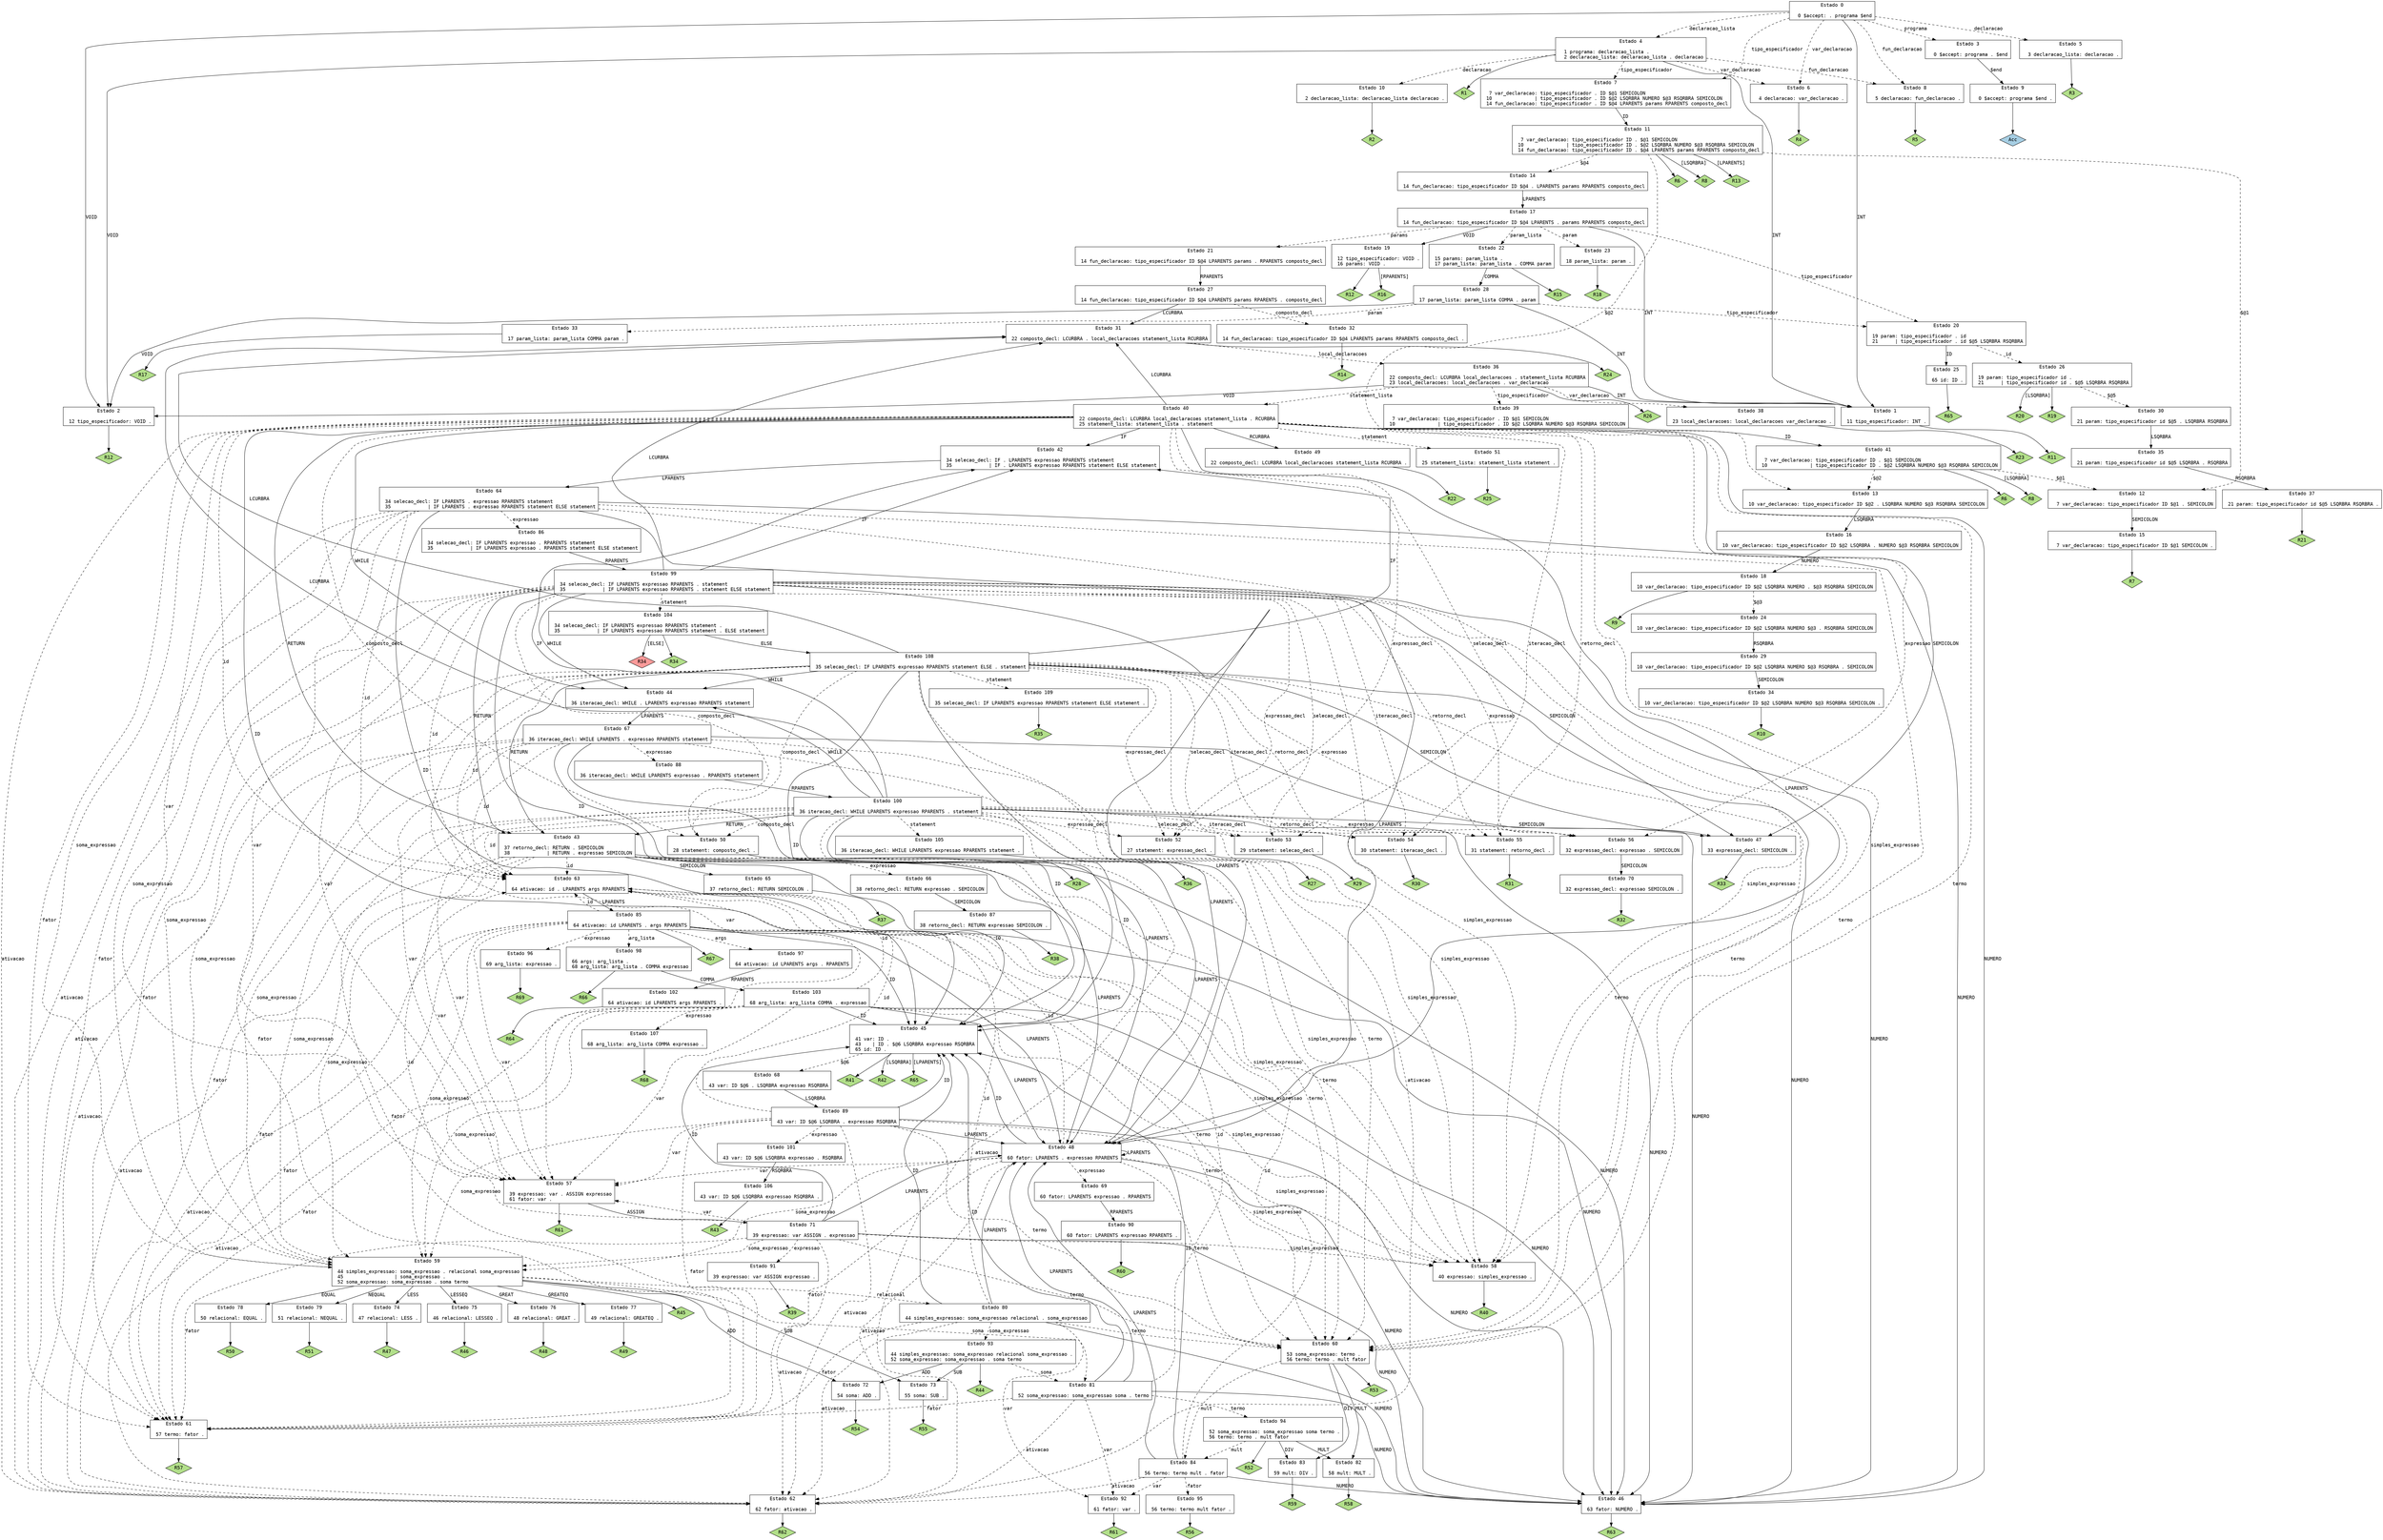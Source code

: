 // Gerado por GNU Bison 3.0.2.
// Relate erros para <bug-bison@gnu.org>.
// Site: <http://www.gnu.org/software/bison/>.

digraph "anasint2.y"
{
  node [fontname = courier, shape = box, colorscheme = paired6]
  edge [fontname = courier]

  0 [label="Estado 0\n\l  0 $accept: . programa $end\l"]
  0 -> 1 [style=solid label="INT"]
  0 -> 2 [style=solid label="VOID"]
  0 -> 3 [style=dashed label="programa"]
  0 -> 4 [style=dashed label="declaracao_lista"]
  0 -> 5 [style=dashed label="declaracao"]
  0 -> 6 [style=dashed label="var_declaracao"]
  0 -> 7 [style=dashed label="tipo_especificador"]
  0 -> 8 [style=dashed label="fun_declaracao"]
  1 [label="Estado 1\n\l 11 tipo_especificador: INT .\l"]
  1 -> "1R11" [style=solid]
 "1R11" [label="R11", fillcolor=3, shape=diamond, style=filled]
  2 [label="Estado 2\n\l 12 tipo_especificador: VOID .\l"]
  2 -> "2R12" [style=solid]
 "2R12" [label="R12", fillcolor=3, shape=diamond, style=filled]
  3 [label="Estado 3\n\l  0 $accept: programa . $end\l"]
  3 -> 9 [style=solid label="$end"]
  4 [label="Estado 4\n\l  1 programa: declaracao_lista .\l  2 declaracao_lista: declaracao_lista . declaracao\l"]
  4 -> 1 [style=solid label="INT"]
  4 -> 2 [style=solid label="VOID"]
  4 -> 10 [style=dashed label="declaracao"]
  4 -> 6 [style=dashed label="var_declaracao"]
  4 -> 7 [style=dashed label="tipo_especificador"]
  4 -> 8 [style=dashed label="fun_declaracao"]
  4 -> "4R1" [style=solid]
 "4R1" [label="R1", fillcolor=3, shape=diamond, style=filled]
  5 [label="Estado 5\n\l  3 declaracao_lista: declaracao .\l"]
  5 -> "5R3" [style=solid]
 "5R3" [label="R3", fillcolor=3, shape=diamond, style=filled]
  6 [label="Estado 6\n\l  4 declaracao: var_declaracao .\l"]
  6 -> "6R4" [style=solid]
 "6R4" [label="R4", fillcolor=3, shape=diamond, style=filled]
  7 [label="Estado 7\n\l  7 var_declaracao: tipo_especificador . ID $@1 SEMICOLON\l 10               | tipo_especificador . ID $@2 LSQRBRA NUMERO $@3 RSQRBRA SEMICOLON\l 14 fun_declaracao: tipo_especificador . ID $@4 LPARENTS params RPARENTS composto_decl\l"]
  7 -> 11 [style=solid label="ID"]
  8 [label="Estado 8\n\l  5 declaracao: fun_declaracao .\l"]
  8 -> "8R5" [style=solid]
 "8R5" [label="R5", fillcolor=3, shape=diamond, style=filled]
  9 [label="Estado 9\n\l  0 $accept: programa $end .\l"]
  9 -> "9R0" [style=solid]
 "9R0" [label="Acc", fillcolor=1, shape=diamond, style=filled]
  10 [label="Estado 10\n\l  2 declaracao_lista: declaracao_lista declaracao .\l"]
  10 -> "10R2" [style=solid]
 "10R2" [label="R2", fillcolor=3, shape=diamond, style=filled]
  11 [label="Estado 11\n\l  7 var_declaracao: tipo_especificador ID . $@1 SEMICOLON\l 10               | tipo_especificador ID . $@2 LSQRBRA NUMERO $@3 RSQRBRA SEMICOLON\l 14 fun_declaracao: tipo_especificador ID . $@4 LPARENTS params RPARENTS composto_decl\l"]
  11 -> 12 [style=dashed label="$@1"]
  11 -> 13 [style=dashed label="$@2"]
  11 -> 14 [style=dashed label="$@4"]
  11 -> "11R6" [style=solid]
 "11R6" [label="R6", fillcolor=3, shape=diamond, style=filled]
  11 -> "11R8" [label="[LSQRBRA]", style=solid]
 "11R8" [label="R8", fillcolor=3, shape=diamond, style=filled]
  11 -> "11R13" [label="[LPARENTS]", style=solid]
 "11R13" [label="R13", fillcolor=3, shape=diamond, style=filled]
  12 [label="Estado 12\n\l  7 var_declaracao: tipo_especificador ID $@1 . SEMICOLON\l"]
  12 -> 15 [style=solid label="SEMICOLON"]
  13 [label="Estado 13\n\l 10 var_declaracao: tipo_especificador ID $@2 . LSQRBRA NUMERO $@3 RSQRBRA SEMICOLON\l"]
  13 -> 16 [style=solid label="LSQRBRA"]
  14 [label="Estado 14\n\l 14 fun_declaracao: tipo_especificador ID $@4 . LPARENTS params RPARENTS composto_decl\l"]
  14 -> 17 [style=solid label="LPARENTS"]
  15 [label="Estado 15\n\l  7 var_declaracao: tipo_especificador ID $@1 SEMICOLON .\l"]
  15 -> "15R7" [style=solid]
 "15R7" [label="R7", fillcolor=3, shape=diamond, style=filled]
  16 [label="Estado 16\n\l 10 var_declaracao: tipo_especificador ID $@2 LSQRBRA . NUMERO $@3 RSQRBRA SEMICOLON\l"]
  16 -> 18 [style=solid label="NUMERO"]
  17 [label="Estado 17\n\l 14 fun_declaracao: tipo_especificador ID $@4 LPARENTS . params RPARENTS composto_decl\l"]
  17 -> 1 [style=solid label="INT"]
  17 -> 19 [style=solid label="VOID"]
  17 -> 20 [style=dashed label="tipo_especificador"]
  17 -> 21 [style=dashed label="params"]
  17 -> 22 [style=dashed label="param_lista"]
  17 -> 23 [style=dashed label="param"]
  18 [label="Estado 18\n\l 10 var_declaracao: tipo_especificador ID $@2 LSQRBRA NUMERO . $@3 RSQRBRA SEMICOLON\l"]
  18 -> 24 [style=dashed label="$@3"]
  18 -> "18R9" [style=solid]
 "18R9" [label="R9", fillcolor=3, shape=diamond, style=filled]
  19 [label="Estado 19\n\l 12 tipo_especificador: VOID .\l 16 params: VOID .\l"]
  19 -> "19R12" [style=solid]
 "19R12" [label="R12", fillcolor=3, shape=diamond, style=filled]
  19 -> "19R16" [label="[RPARENTS]", style=solid]
 "19R16" [label="R16", fillcolor=3, shape=diamond, style=filled]
  20 [label="Estado 20\n\l 19 param: tipo_especificador . id\l 21      | tipo_especificador . id $@5 LSQRBRA RSQRBRA\l"]
  20 -> 25 [style=solid label="ID"]
  20 -> 26 [style=dashed label="id"]
  21 [label="Estado 21\n\l 14 fun_declaracao: tipo_especificador ID $@4 LPARENTS params . RPARENTS composto_decl\l"]
  21 -> 27 [style=solid label="RPARENTS"]
  22 [label="Estado 22\n\l 15 params: param_lista .\l 17 param_lista: param_lista . COMMA param\l"]
  22 -> 28 [style=solid label="COMMA"]
  22 -> "22R15" [style=solid]
 "22R15" [label="R15", fillcolor=3, shape=diamond, style=filled]
  23 [label="Estado 23\n\l 18 param_lista: param .\l"]
  23 -> "23R18" [style=solid]
 "23R18" [label="R18", fillcolor=3, shape=diamond, style=filled]
  24 [label="Estado 24\n\l 10 var_declaracao: tipo_especificador ID $@2 LSQRBRA NUMERO $@3 . RSQRBRA SEMICOLON\l"]
  24 -> 29 [style=solid label="RSQRBRA"]
  25 [label="Estado 25\n\l 65 id: ID .\l"]
  25 -> "25R65" [style=solid]
 "25R65" [label="R65", fillcolor=3, shape=diamond, style=filled]
  26 [label="Estado 26\n\l 19 param: tipo_especificador id .\l 21      | tipo_especificador id . $@5 LSQRBRA RSQRBRA\l"]
  26 -> 30 [style=dashed label="$@5"]
  26 -> "26R19" [style=solid]
 "26R19" [label="R19", fillcolor=3, shape=diamond, style=filled]
  26 -> "26R20" [label="[LSQRBRA]", style=solid]
 "26R20" [label="R20", fillcolor=3, shape=diamond, style=filled]
  27 [label="Estado 27\n\l 14 fun_declaracao: tipo_especificador ID $@4 LPARENTS params RPARENTS . composto_decl\l"]
  27 -> 31 [style=solid label="LCURBRA"]
  27 -> 32 [style=dashed label="composto_decl"]
  28 [label="Estado 28\n\l 17 param_lista: param_lista COMMA . param\l"]
  28 -> 1 [style=solid label="INT"]
  28 -> 2 [style=solid label="VOID"]
  28 -> 20 [style=dashed label="tipo_especificador"]
  28 -> 33 [style=dashed label="param"]
  29 [label="Estado 29\n\l 10 var_declaracao: tipo_especificador ID $@2 LSQRBRA NUMERO $@3 RSQRBRA . SEMICOLON\l"]
  29 -> 34 [style=solid label="SEMICOLON"]
  30 [label="Estado 30\n\l 21 param: tipo_especificador id $@5 . LSQRBRA RSQRBRA\l"]
  30 -> 35 [style=solid label="LSQRBRA"]
  31 [label="Estado 31\n\l 22 composto_decl: LCURBRA . local_declaracoes statement_lista RCURBRA\l"]
  31 -> 36 [style=dashed label="local_declaracoes"]
  31 -> "31R24" [style=solid]
 "31R24" [label="R24", fillcolor=3, shape=diamond, style=filled]
  32 [label="Estado 32\n\l 14 fun_declaracao: tipo_especificador ID $@4 LPARENTS params RPARENTS composto_decl .\l"]
  32 -> "32R14" [style=solid]
 "32R14" [label="R14", fillcolor=3, shape=diamond, style=filled]
  33 [label="Estado 33\n\l 17 param_lista: param_lista COMMA param .\l"]
  33 -> "33R17" [style=solid]
 "33R17" [label="R17", fillcolor=3, shape=diamond, style=filled]
  34 [label="Estado 34\n\l 10 var_declaracao: tipo_especificador ID $@2 LSQRBRA NUMERO $@3 RSQRBRA SEMICOLON .\l"]
  34 -> "34R10" [style=solid]
 "34R10" [label="R10", fillcolor=3, shape=diamond, style=filled]
  35 [label="Estado 35\n\l 21 param: tipo_especificador id $@5 LSQRBRA . RSQRBRA\l"]
  35 -> 37 [style=solid label="RSQRBRA"]
  36 [label="Estado 36\n\l 22 composto_decl: LCURBRA local_declaracoes . statement_lista RCURBRA\l 23 local_declaracoes: local_declaracoes . var_declaracao\l"]
  36 -> 1 [style=solid label="INT"]
  36 -> 2 [style=solid label="VOID"]
  36 -> 38 [style=dashed label="var_declaracao"]
  36 -> 39 [style=dashed label="tipo_especificador"]
  36 -> 40 [style=dashed label="statement_lista"]
  36 -> "36R26" [style=solid]
 "36R26" [label="R26", fillcolor=3, shape=diamond, style=filled]
  37 [label="Estado 37\n\l 21 param: tipo_especificador id $@5 LSQRBRA RSQRBRA .\l"]
  37 -> "37R21" [style=solid]
 "37R21" [label="R21", fillcolor=3, shape=diamond, style=filled]
  38 [label="Estado 38\n\l 23 local_declaracoes: local_declaracoes var_declaracao .\l"]
  38 -> "38R23" [style=solid]
 "38R23" [label="R23", fillcolor=3, shape=diamond, style=filled]
  39 [label="Estado 39\n\l  7 var_declaracao: tipo_especificador . ID $@1 SEMICOLON\l 10               | tipo_especificador . ID $@2 LSQRBRA NUMERO $@3 RSQRBRA SEMICOLON\l"]
  39 -> 41 [style=solid label="ID"]
  40 [label="Estado 40\n\l 22 composto_decl: LCURBRA local_declaracoes statement_lista . RCURBRA\l 25 statement_lista: statement_lista . statement\l"]
  40 -> 42 [style=solid label="IF"]
  40 -> 43 [style=solid label="RETURN"]
  40 -> 44 [style=solid label="WHILE"]
  40 -> 45 [style=solid label="ID"]
  40 -> 46 [style=solid label="NUMERO"]
  40 -> 47 [style=solid label="SEMICOLON"]
  40 -> 48 [style=solid label="LPARENTS"]
  40 -> 31 [style=solid label="LCURBRA"]
  40 -> 49 [style=solid label="RCURBRA"]
  40 -> 50 [style=dashed label="composto_decl"]
  40 -> 51 [style=dashed label="statement"]
  40 -> 52 [style=dashed label="expressao_decl"]
  40 -> 53 [style=dashed label="selecao_decl"]
  40 -> 54 [style=dashed label="iteracao_decl"]
  40 -> 55 [style=dashed label="retorno_decl"]
  40 -> 56 [style=dashed label="expressao"]
  40 -> 57 [style=dashed label="var"]
  40 -> 58 [style=dashed label="simples_expressao"]
  40 -> 59 [style=dashed label="soma_expressao"]
  40 -> 60 [style=dashed label="termo"]
  40 -> 61 [style=dashed label="fator"]
  40 -> 62 [style=dashed label="ativacao"]
  40 -> 63 [style=dashed label="id"]
  41 [label="Estado 41\n\l  7 var_declaracao: tipo_especificador ID . $@1 SEMICOLON\l 10               | tipo_especificador ID . $@2 LSQRBRA NUMERO $@3 RSQRBRA SEMICOLON\l"]
  41 -> 12 [style=dashed label="$@1"]
  41 -> 13 [style=dashed label="$@2"]
  41 -> "41R6" [style=solid]
 "41R6" [label="R6", fillcolor=3, shape=diamond, style=filled]
  41 -> "41R8" [label="[LSQRBRA]", style=solid]
 "41R8" [label="R8", fillcolor=3, shape=diamond, style=filled]
  42 [label="Estado 42\n\l 34 selecao_decl: IF . LPARENTS expressao RPARENTS statement\l 35             | IF . LPARENTS expressao RPARENTS statement ELSE statement\l"]
  42 -> 64 [style=solid label="LPARENTS"]
  43 [label="Estado 43\n\l 37 retorno_decl: RETURN . SEMICOLON\l 38             | RETURN . expressao SEMICOLON\l"]
  43 -> 45 [style=solid label="ID"]
  43 -> 46 [style=solid label="NUMERO"]
  43 -> 65 [style=solid label="SEMICOLON"]
  43 -> 48 [style=solid label="LPARENTS"]
  43 -> 66 [style=dashed label="expressao"]
  43 -> 57 [style=dashed label="var"]
  43 -> 58 [style=dashed label="simples_expressao"]
  43 -> 59 [style=dashed label="soma_expressao"]
  43 -> 60 [style=dashed label="termo"]
  43 -> 61 [style=dashed label="fator"]
  43 -> 62 [style=dashed label="ativacao"]
  43 -> 63 [style=dashed label="id"]
  44 [label="Estado 44\n\l 36 iteracao_decl: WHILE . LPARENTS expressao RPARENTS statement\l"]
  44 -> 67 [style=solid label="LPARENTS"]
  45 [label="Estado 45\n\l 41 var: ID .\l 43    | ID . $@6 LSQRBRA expressao RSQRBRA\l 65 id: ID .\l"]
  45 -> 68 [style=dashed label="$@6"]
  45 -> "45R41" [style=solid]
 "45R41" [label="R41", fillcolor=3, shape=diamond, style=filled]
  45 -> "45R42" [label="[LSQRBRA]", style=solid]
 "45R42" [label="R42", fillcolor=3, shape=diamond, style=filled]
  45 -> "45R65" [label="[LPARENTS]", style=solid]
 "45R65" [label="R65", fillcolor=3, shape=diamond, style=filled]
  46 [label="Estado 46\n\l 63 fator: NUMERO .\l"]
  46 -> "46R63" [style=solid]
 "46R63" [label="R63", fillcolor=3, shape=diamond, style=filled]
  47 [label="Estado 47\n\l 33 expressao_decl: SEMICOLON .\l"]
  47 -> "47R33" [style=solid]
 "47R33" [label="R33", fillcolor=3, shape=diamond, style=filled]
  48 [label="Estado 48\n\l 60 fator: LPARENTS . expressao RPARENTS\l"]
  48 -> 45 [style=solid label="ID"]
  48 -> 46 [style=solid label="NUMERO"]
  48 -> 48 [style=solid label="LPARENTS"]
  48 -> 69 [style=dashed label="expressao"]
  48 -> 57 [style=dashed label="var"]
  48 -> 58 [style=dashed label="simples_expressao"]
  48 -> 59 [style=dashed label="soma_expressao"]
  48 -> 60 [style=dashed label="termo"]
  48 -> 61 [style=dashed label="fator"]
  48 -> 62 [style=dashed label="ativacao"]
  48 -> 63 [style=dashed label="id"]
  49 [label="Estado 49\n\l 22 composto_decl: LCURBRA local_declaracoes statement_lista RCURBRA .\l"]
  49 -> "49R22" [style=solid]
 "49R22" [label="R22", fillcolor=3, shape=diamond, style=filled]
  50 [label="Estado 50\n\l 28 statement: composto_decl .\l"]
  50 -> "50R28" [style=solid]
 "50R28" [label="R28", fillcolor=3, shape=diamond, style=filled]
  51 [label="Estado 51\n\l 25 statement_lista: statement_lista statement .\l"]
  51 -> "51R25" [style=solid]
 "51R25" [label="R25", fillcolor=3, shape=diamond, style=filled]
  52 [label="Estado 52\n\l 27 statement: expressao_decl .\l"]
  52 -> "52R27" [style=solid]
 "52R27" [label="R27", fillcolor=3, shape=diamond, style=filled]
  53 [label="Estado 53\n\l 29 statement: selecao_decl .\l"]
  53 -> "53R29" [style=solid]
 "53R29" [label="R29", fillcolor=3, shape=diamond, style=filled]
  54 [label="Estado 54\n\l 30 statement: iteracao_decl .\l"]
  54 -> "54R30" [style=solid]
 "54R30" [label="R30", fillcolor=3, shape=diamond, style=filled]
  55 [label="Estado 55\n\l 31 statement: retorno_decl .\l"]
  55 -> "55R31" [style=solid]
 "55R31" [label="R31", fillcolor=3, shape=diamond, style=filled]
  56 [label="Estado 56\n\l 32 expressao_decl: expressao . SEMICOLON\l"]
  56 -> 70 [style=solid label="SEMICOLON"]
  57 [label="Estado 57\n\l 39 expressao: var . ASSIGN expressao\l 61 fator: var .\l"]
  57 -> 71 [style=solid label="ASSIGN"]
  57 -> "57R61" [style=solid]
 "57R61" [label="R61", fillcolor=3, shape=diamond, style=filled]
  58 [label="Estado 58\n\l 40 expressao: simples_expressao .\l"]
  58 -> "58R40" [style=solid]
 "58R40" [label="R40", fillcolor=3, shape=diamond, style=filled]
  59 [label="Estado 59\n\l 44 simples_expressao: soma_expressao . relacional soma_expressao\l 45                  | soma_expressao .\l 52 soma_expressao: soma_expressao . soma termo\l"]
  59 -> 72 [style=solid label="ADD"]
  59 -> 73 [style=solid label="SUB"]
  59 -> 74 [style=solid label="LESS"]
  59 -> 75 [style=solid label="LESSEQ"]
  59 -> 76 [style=solid label="GREAT"]
  59 -> 77 [style=solid label="GREATEQ"]
  59 -> 78 [style=solid label="EQUAL"]
  59 -> 79 [style=solid label="NEQUAL"]
  59 -> 80 [style=dashed label="relacional"]
  59 -> 81 [style=dashed label="soma"]
  59 -> "59R45" [style=solid]
 "59R45" [label="R45", fillcolor=3, shape=diamond, style=filled]
  60 [label="Estado 60\n\l 53 soma_expressao: termo .\l 56 termo: termo . mult fator\l"]
  60 -> 82 [style=solid label="MULT"]
  60 -> 83 [style=solid label="DIV"]
  60 -> 84 [style=dashed label="mult"]
  60 -> "60R53" [style=solid]
 "60R53" [label="R53", fillcolor=3, shape=diamond, style=filled]
  61 [label="Estado 61\n\l 57 termo: fator .\l"]
  61 -> "61R57" [style=solid]
 "61R57" [label="R57", fillcolor=3, shape=diamond, style=filled]
  62 [label="Estado 62\n\l 62 fator: ativacao .\l"]
  62 -> "62R62" [style=solid]
 "62R62" [label="R62", fillcolor=3, shape=diamond, style=filled]
  63 [label="Estado 63\n\l 64 ativacao: id . LPARENTS args RPARENTS\l"]
  63 -> 85 [style=solid label="LPARENTS"]
  64 [label="Estado 64\n\l 34 selecao_decl: IF LPARENTS . expressao RPARENTS statement\l 35             | IF LPARENTS . expressao RPARENTS statement ELSE statement\l"]
  64 -> 45 [style=solid label="ID"]
  64 -> 46 [style=solid label="NUMERO"]
  64 -> 48 [style=solid label="LPARENTS"]
  64 -> 86 [style=dashed label="expressao"]
  64 -> 57 [style=dashed label="var"]
  64 -> 58 [style=dashed label="simples_expressao"]
  64 -> 59 [style=dashed label="soma_expressao"]
  64 -> 60 [style=dashed label="termo"]
  64 -> 61 [style=dashed label="fator"]
  64 -> 62 [style=dashed label="ativacao"]
  64 -> 63 [style=dashed label="id"]
  65 [label="Estado 65\n\l 37 retorno_decl: RETURN SEMICOLON .\l"]
  65 -> "65R37" [style=solid]
 "65R37" [label="R37", fillcolor=3, shape=diamond, style=filled]
  66 [label="Estado 66\n\l 38 retorno_decl: RETURN expressao . SEMICOLON\l"]
  66 -> 87 [style=solid label="SEMICOLON"]
  67 [label="Estado 67\n\l 36 iteracao_decl: WHILE LPARENTS . expressao RPARENTS statement\l"]
  67 -> 45 [style=solid label="ID"]
  67 -> 46 [style=solid label="NUMERO"]
  67 -> 48 [style=solid label="LPARENTS"]
  67 -> 88 [style=dashed label="expressao"]
  67 -> 57 [style=dashed label="var"]
  67 -> 58 [style=dashed label="simples_expressao"]
  67 -> 59 [style=dashed label="soma_expressao"]
  67 -> 60 [style=dashed label="termo"]
  67 -> 61 [style=dashed label="fator"]
  67 -> 62 [style=dashed label="ativacao"]
  67 -> 63 [style=dashed label="id"]
  68 [label="Estado 68\n\l 43 var: ID $@6 . LSQRBRA expressao RSQRBRA\l"]
  68 -> 89 [style=solid label="LSQRBRA"]
  69 [label="Estado 69\n\l 60 fator: LPARENTS expressao . RPARENTS\l"]
  69 -> 90 [style=solid label="RPARENTS"]
  70 [label="Estado 70\n\l 32 expressao_decl: expressao SEMICOLON .\l"]
  70 -> "70R32" [style=solid]
 "70R32" [label="R32", fillcolor=3, shape=diamond, style=filled]
  71 [label="Estado 71\n\l 39 expressao: var ASSIGN . expressao\l"]
  71 -> 45 [style=solid label="ID"]
  71 -> 46 [style=solid label="NUMERO"]
  71 -> 48 [style=solid label="LPARENTS"]
  71 -> 91 [style=dashed label="expressao"]
  71 -> 57 [style=dashed label="var"]
  71 -> 58 [style=dashed label="simples_expressao"]
  71 -> 59 [style=dashed label="soma_expressao"]
  71 -> 60 [style=dashed label="termo"]
  71 -> 61 [style=dashed label="fator"]
  71 -> 62 [style=dashed label="ativacao"]
  71 -> 63 [style=dashed label="id"]
  72 [label="Estado 72\n\l 54 soma: ADD .\l"]
  72 -> "72R54" [style=solid]
 "72R54" [label="R54", fillcolor=3, shape=diamond, style=filled]
  73 [label="Estado 73\n\l 55 soma: SUB .\l"]
  73 -> "73R55" [style=solid]
 "73R55" [label="R55", fillcolor=3, shape=diamond, style=filled]
  74 [label="Estado 74\n\l 47 relacional: LESS .\l"]
  74 -> "74R47" [style=solid]
 "74R47" [label="R47", fillcolor=3, shape=diamond, style=filled]
  75 [label="Estado 75\n\l 46 relacional: LESSEQ .\l"]
  75 -> "75R46" [style=solid]
 "75R46" [label="R46", fillcolor=3, shape=diamond, style=filled]
  76 [label="Estado 76\n\l 48 relacional: GREAT .\l"]
  76 -> "76R48" [style=solid]
 "76R48" [label="R48", fillcolor=3, shape=diamond, style=filled]
  77 [label="Estado 77\n\l 49 relacional: GREATEQ .\l"]
  77 -> "77R49" [style=solid]
 "77R49" [label="R49", fillcolor=3, shape=diamond, style=filled]
  78 [label="Estado 78\n\l 50 relacional: EQUAL .\l"]
  78 -> "78R50" [style=solid]
 "78R50" [label="R50", fillcolor=3, shape=diamond, style=filled]
  79 [label="Estado 79\n\l 51 relacional: NEQUAL .\l"]
  79 -> "79R51" [style=solid]
 "79R51" [label="R51", fillcolor=3, shape=diamond, style=filled]
  80 [label="Estado 80\n\l 44 simples_expressao: soma_expressao relacional . soma_expressao\l"]
  80 -> 45 [style=solid label="ID"]
  80 -> 46 [style=solid label="NUMERO"]
  80 -> 48 [style=solid label="LPARENTS"]
  80 -> 92 [style=dashed label="var"]
  80 -> 93 [style=dashed label="soma_expressao"]
  80 -> 60 [style=dashed label="termo"]
  80 -> 61 [style=dashed label="fator"]
  80 -> 62 [style=dashed label="ativacao"]
  80 -> 63 [style=dashed label="id"]
  81 [label="Estado 81\n\l 52 soma_expressao: soma_expressao soma . termo\l"]
  81 -> 45 [style=solid label="ID"]
  81 -> 46 [style=solid label="NUMERO"]
  81 -> 48 [style=solid label="LPARENTS"]
  81 -> 92 [style=dashed label="var"]
  81 -> 94 [style=dashed label="termo"]
  81 -> 61 [style=dashed label="fator"]
  81 -> 62 [style=dashed label="ativacao"]
  81 -> 63 [style=dashed label="id"]
  82 [label="Estado 82\n\l 58 mult: MULT .\l"]
  82 -> "82R58" [style=solid]
 "82R58" [label="R58", fillcolor=3, shape=diamond, style=filled]
  83 [label="Estado 83\n\l 59 mult: DIV .\l"]
  83 -> "83R59" [style=solid]
 "83R59" [label="R59", fillcolor=3, shape=diamond, style=filled]
  84 [label="Estado 84\n\l 56 termo: termo mult . fator\l"]
  84 -> 45 [style=solid label="ID"]
  84 -> 46 [style=solid label="NUMERO"]
  84 -> 48 [style=solid label="LPARENTS"]
  84 -> 92 [style=dashed label="var"]
  84 -> 95 [style=dashed label="fator"]
  84 -> 62 [style=dashed label="ativacao"]
  84 -> 63 [style=dashed label="id"]
  85 [label="Estado 85\n\l 64 ativacao: id LPARENTS . args RPARENTS\l"]
  85 -> 45 [style=solid label="ID"]
  85 -> 46 [style=solid label="NUMERO"]
  85 -> 48 [style=solid label="LPARENTS"]
  85 -> 96 [style=dashed label="expressao"]
  85 -> 57 [style=dashed label="var"]
  85 -> 58 [style=dashed label="simples_expressao"]
  85 -> 59 [style=dashed label="soma_expressao"]
  85 -> 60 [style=dashed label="termo"]
  85 -> 61 [style=dashed label="fator"]
  85 -> 62 [style=dashed label="ativacao"]
  85 -> 63 [style=dashed label="id"]
  85 -> 97 [style=dashed label="args"]
  85 -> 98 [style=dashed label="arg_lista"]
  85 -> "85R67" [style=solid]
 "85R67" [label="R67", fillcolor=3, shape=diamond, style=filled]
  86 [label="Estado 86\n\l 34 selecao_decl: IF LPARENTS expressao . RPARENTS statement\l 35             | IF LPARENTS expressao . RPARENTS statement ELSE statement\l"]
  86 -> 99 [style=solid label="RPARENTS"]
  87 [label="Estado 87\n\l 38 retorno_decl: RETURN expressao SEMICOLON .\l"]
  87 -> "87R38" [style=solid]
 "87R38" [label="R38", fillcolor=3, shape=diamond, style=filled]
  88 [label="Estado 88\n\l 36 iteracao_decl: WHILE LPARENTS expressao . RPARENTS statement\l"]
  88 -> 100 [style=solid label="RPARENTS"]
  89 [label="Estado 89\n\l 43 var: ID $@6 LSQRBRA . expressao RSQRBRA\l"]
  89 -> 45 [style=solid label="ID"]
  89 -> 46 [style=solid label="NUMERO"]
  89 -> 48 [style=solid label="LPARENTS"]
  89 -> 101 [style=dashed label="expressao"]
  89 -> 57 [style=dashed label="var"]
  89 -> 58 [style=dashed label="simples_expressao"]
  89 -> 59 [style=dashed label="soma_expressao"]
  89 -> 60 [style=dashed label="termo"]
  89 -> 61 [style=dashed label="fator"]
  89 -> 62 [style=dashed label="ativacao"]
  89 -> 63 [style=dashed label="id"]
  90 [label="Estado 90\n\l 60 fator: LPARENTS expressao RPARENTS .\l"]
  90 -> "90R60" [style=solid]
 "90R60" [label="R60", fillcolor=3, shape=diamond, style=filled]
  91 [label="Estado 91\n\l 39 expressao: var ASSIGN expressao .\l"]
  91 -> "91R39" [style=solid]
 "91R39" [label="R39", fillcolor=3, shape=diamond, style=filled]
  92 [label="Estado 92\n\l 61 fator: var .\l"]
  92 -> "92R61" [style=solid]
 "92R61" [label="R61", fillcolor=3, shape=diamond, style=filled]
  93 [label="Estado 93\n\l 44 simples_expressao: soma_expressao relacional soma_expressao .\l 52 soma_expressao: soma_expressao . soma termo\l"]
  93 -> 72 [style=solid label="ADD"]
  93 -> 73 [style=solid label="SUB"]
  93 -> 81 [style=dashed label="soma"]
  93 -> "93R44" [style=solid]
 "93R44" [label="R44", fillcolor=3, shape=diamond, style=filled]
  94 [label="Estado 94\n\l 52 soma_expressao: soma_expressao soma termo .\l 56 termo: termo . mult fator\l"]
  94 -> 82 [style=solid label="MULT"]
  94 -> 83 [style=solid label="DIV"]
  94 -> 84 [style=dashed label="mult"]
  94 -> "94R52" [style=solid]
 "94R52" [label="R52", fillcolor=3, shape=diamond, style=filled]
  95 [label="Estado 95\n\l 56 termo: termo mult fator .\l"]
  95 -> "95R56" [style=solid]
 "95R56" [label="R56", fillcolor=3, shape=diamond, style=filled]
  96 [label="Estado 96\n\l 69 arg_lista: expressao .\l"]
  96 -> "96R69" [style=solid]
 "96R69" [label="R69", fillcolor=3, shape=diamond, style=filled]
  97 [label="Estado 97\n\l 64 ativacao: id LPARENTS args . RPARENTS\l"]
  97 -> 102 [style=solid label="RPARENTS"]
  98 [label="Estado 98\n\l 66 args: arg_lista .\l 68 arg_lista: arg_lista . COMMA expressao\l"]
  98 -> 103 [style=solid label="COMMA"]
  98 -> "98R66" [style=solid]
 "98R66" [label="R66", fillcolor=3, shape=diamond, style=filled]
  99 [label="Estado 99\n\l 34 selecao_decl: IF LPARENTS expressao RPARENTS . statement\l 35             | IF LPARENTS expressao RPARENTS . statement ELSE statement\l"]
  99 -> 42 [style=solid label="IF"]
  99 -> 43 [style=solid label="RETURN"]
  99 -> 44 [style=solid label="WHILE"]
  99 -> 45 [style=solid label="ID"]
  99 -> 46 [style=solid label="NUMERO"]
  99 -> 47 [style=solid label="SEMICOLON"]
  99 -> 48 [style=solid label="LPARENTS"]
  99 -> 31 [style=solid label="LCURBRA"]
  99 -> 50 [style=dashed label="composto_decl"]
  99 -> 104 [style=dashed label="statement"]
  99 -> 52 [style=dashed label="expressao_decl"]
  99 -> 53 [style=dashed label="selecao_decl"]
  99 -> 54 [style=dashed label="iteracao_decl"]
  99 -> 55 [style=dashed label="retorno_decl"]
  99 -> 56 [style=dashed label="expressao"]
  99 -> 57 [style=dashed label="var"]
  99 -> 58 [style=dashed label="simples_expressao"]
  99 -> 59 [style=dashed label="soma_expressao"]
  99 -> 60 [style=dashed label="termo"]
  99 -> 61 [style=dashed label="fator"]
  99 -> 62 [style=dashed label="ativacao"]
  99 -> 63 [style=dashed label="id"]
  100 [label="Estado 100\n\l 36 iteracao_decl: WHILE LPARENTS expressao RPARENTS . statement\l"]
  100 -> 42 [style=solid label="IF"]
  100 -> 43 [style=solid label="RETURN"]
  100 -> 44 [style=solid label="WHILE"]
  100 -> 45 [style=solid label="ID"]
  100 -> 46 [style=solid label="NUMERO"]
  100 -> 47 [style=solid label="SEMICOLON"]
  100 -> 48 [style=solid label="LPARENTS"]
  100 -> 31 [style=solid label="LCURBRA"]
  100 -> 50 [style=dashed label="composto_decl"]
  100 -> 105 [style=dashed label="statement"]
  100 -> 52 [style=dashed label="expressao_decl"]
  100 -> 53 [style=dashed label="selecao_decl"]
  100 -> 54 [style=dashed label="iteracao_decl"]
  100 -> 55 [style=dashed label="retorno_decl"]
  100 -> 56 [style=dashed label="expressao"]
  100 -> 57 [style=dashed label="var"]
  100 -> 58 [style=dashed label="simples_expressao"]
  100 -> 59 [style=dashed label="soma_expressao"]
  100 -> 60 [style=dashed label="termo"]
  100 -> 61 [style=dashed label="fator"]
  100 -> 62 [style=dashed label="ativacao"]
  100 -> 63 [style=dashed label="id"]
  101 [label="Estado 101\n\l 43 var: ID $@6 LSQRBRA expressao . RSQRBRA\l"]
  101 -> 106 [style=solid label="RSQRBRA"]
  102 [label="Estado 102\n\l 64 ativacao: id LPARENTS args RPARENTS .\l"]
  102 -> "102R64" [style=solid]
 "102R64" [label="R64", fillcolor=3, shape=diamond, style=filled]
  103 [label="Estado 103\n\l 68 arg_lista: arg_lista COMMA . expressao\l"]
  103 -> 45 [style=solid label="ID"]
  103 -> 46 [style=solid label="NUMERO"]
  103 -> 48 [style=solid label="LPARENTS"]
  103 -> 107 [style=dashed label="expressao"]
  103 -> 57 [style=dashed label="var"]
  103 -> 58 [style=dashed label="simples_expressao"]
  103 -> 59 [style=dashed label="soma_expressao"]
  103 -> 60 [style=dashed label="termo"]
  103 -> 61 [style=dashed label="fator"]
  103 -> 62 [style=dashed label="ativacao"]
  103 -> 63 [style=dashed label="id"]
  104 [label="Estado 104\n\l 34 selecao_decl: IF LPARENTS expressao RPARENTS statement .\l 35             | IF LPARENTS expressao RPARENTS statement . ELSE statement\l"]
  104 -> 108 [style=solid label="ELSE"]
  104 -> "104R34d" [label="[ELSE]", style=solid]
 "104R34d" [label="R34", fillcolor=5, shape=diamond, style=filled]
  104 -> "104R34" [style=solid]
 "104R34" [label="R34", fillcolor=3, shape=diamond, style=filled]
  105 [label="Estado 105\n\l 36 iteracao_decl: WHILE LPARENTS expressao RPARENTS statement .\l"]
  105 -> "105R36" [style=solid]
 "105R36" [label="R36", fillcolor=3, shape=diamond, style=filled]
  106 [label="Estado 106\n\l 43 var: ID $@6 LSQRBRA expressao RSQRBRA .\l"]
  106 -> "106R43" [style=solid]
 "106R43" [label="R43", fillcolor=3, shape=diamond, style=filled]
  107 [label="Estado 107\n\l 68 arg_lista: arg_lista COMMA expressao .\l"]
  107 -> "107R68" [style=solid]
 "107R68" [label="R68", fillcolor=3, shape=diamond, style=filled]
  108 [label="Estado 108\n\l 35 selecao_decl: IF LPARENTS expressao RPARENTS statement ELSE . statement\l"]
  108 -> 42 [style=solid label="IF"]
  108 -> 43 [style=solid label="RETURN"]
  108 -> 44 [style=solid label="WHILE"]
  108 -> 45 [style=solid label="ID"]
  108 -> 46 [style=solid label="NUMERO"]
  108 -> 47 [style=solid label="SEMICOLON"]
  108 -> 48 [style=solid label="LPARENTS"]
  108 -> 31 [style=solid label="LCURBRA"]
  108 -> 50 [style=dashed label="composto_decl"]
  108 -> 109 [style=dashed label="statement"]
  108 -> 52 [style=dashed label="expressao_decl"]
  108 -> 53 [style=dashed label="selecao_decl"]
  108 -> 54 [style=dashed label="iteracao_decl"]
  108 -> 55 [style=dashed label="retorno_decl"]
  108 -> 56 [style=dashed label="expressao"]
  108 -> 57 [style=dashed label="var"]
  108 -> 58 [style=dashed label="simples_expressao"]
  108 -> 59 [style=dashed label="soma_expressao"]
  108 -> 60 [style=dashed label="termo"]
  108 -> 61 [style=dashed label="fator"]
  108 -> 62 [style=dashed label="ativacao"]
  108 -> 63 [style=dashed label="id"]
  109 [label="Estado 109\n\l 35 selecao_decl: IF LPARENTS expressao RPARENTS statement ELSE statement .\l"]
  109 -> "109R35" [style=solid]
 "109R35" [label="R35", fillcolor=3, shape=diamond, style=filled]
}
